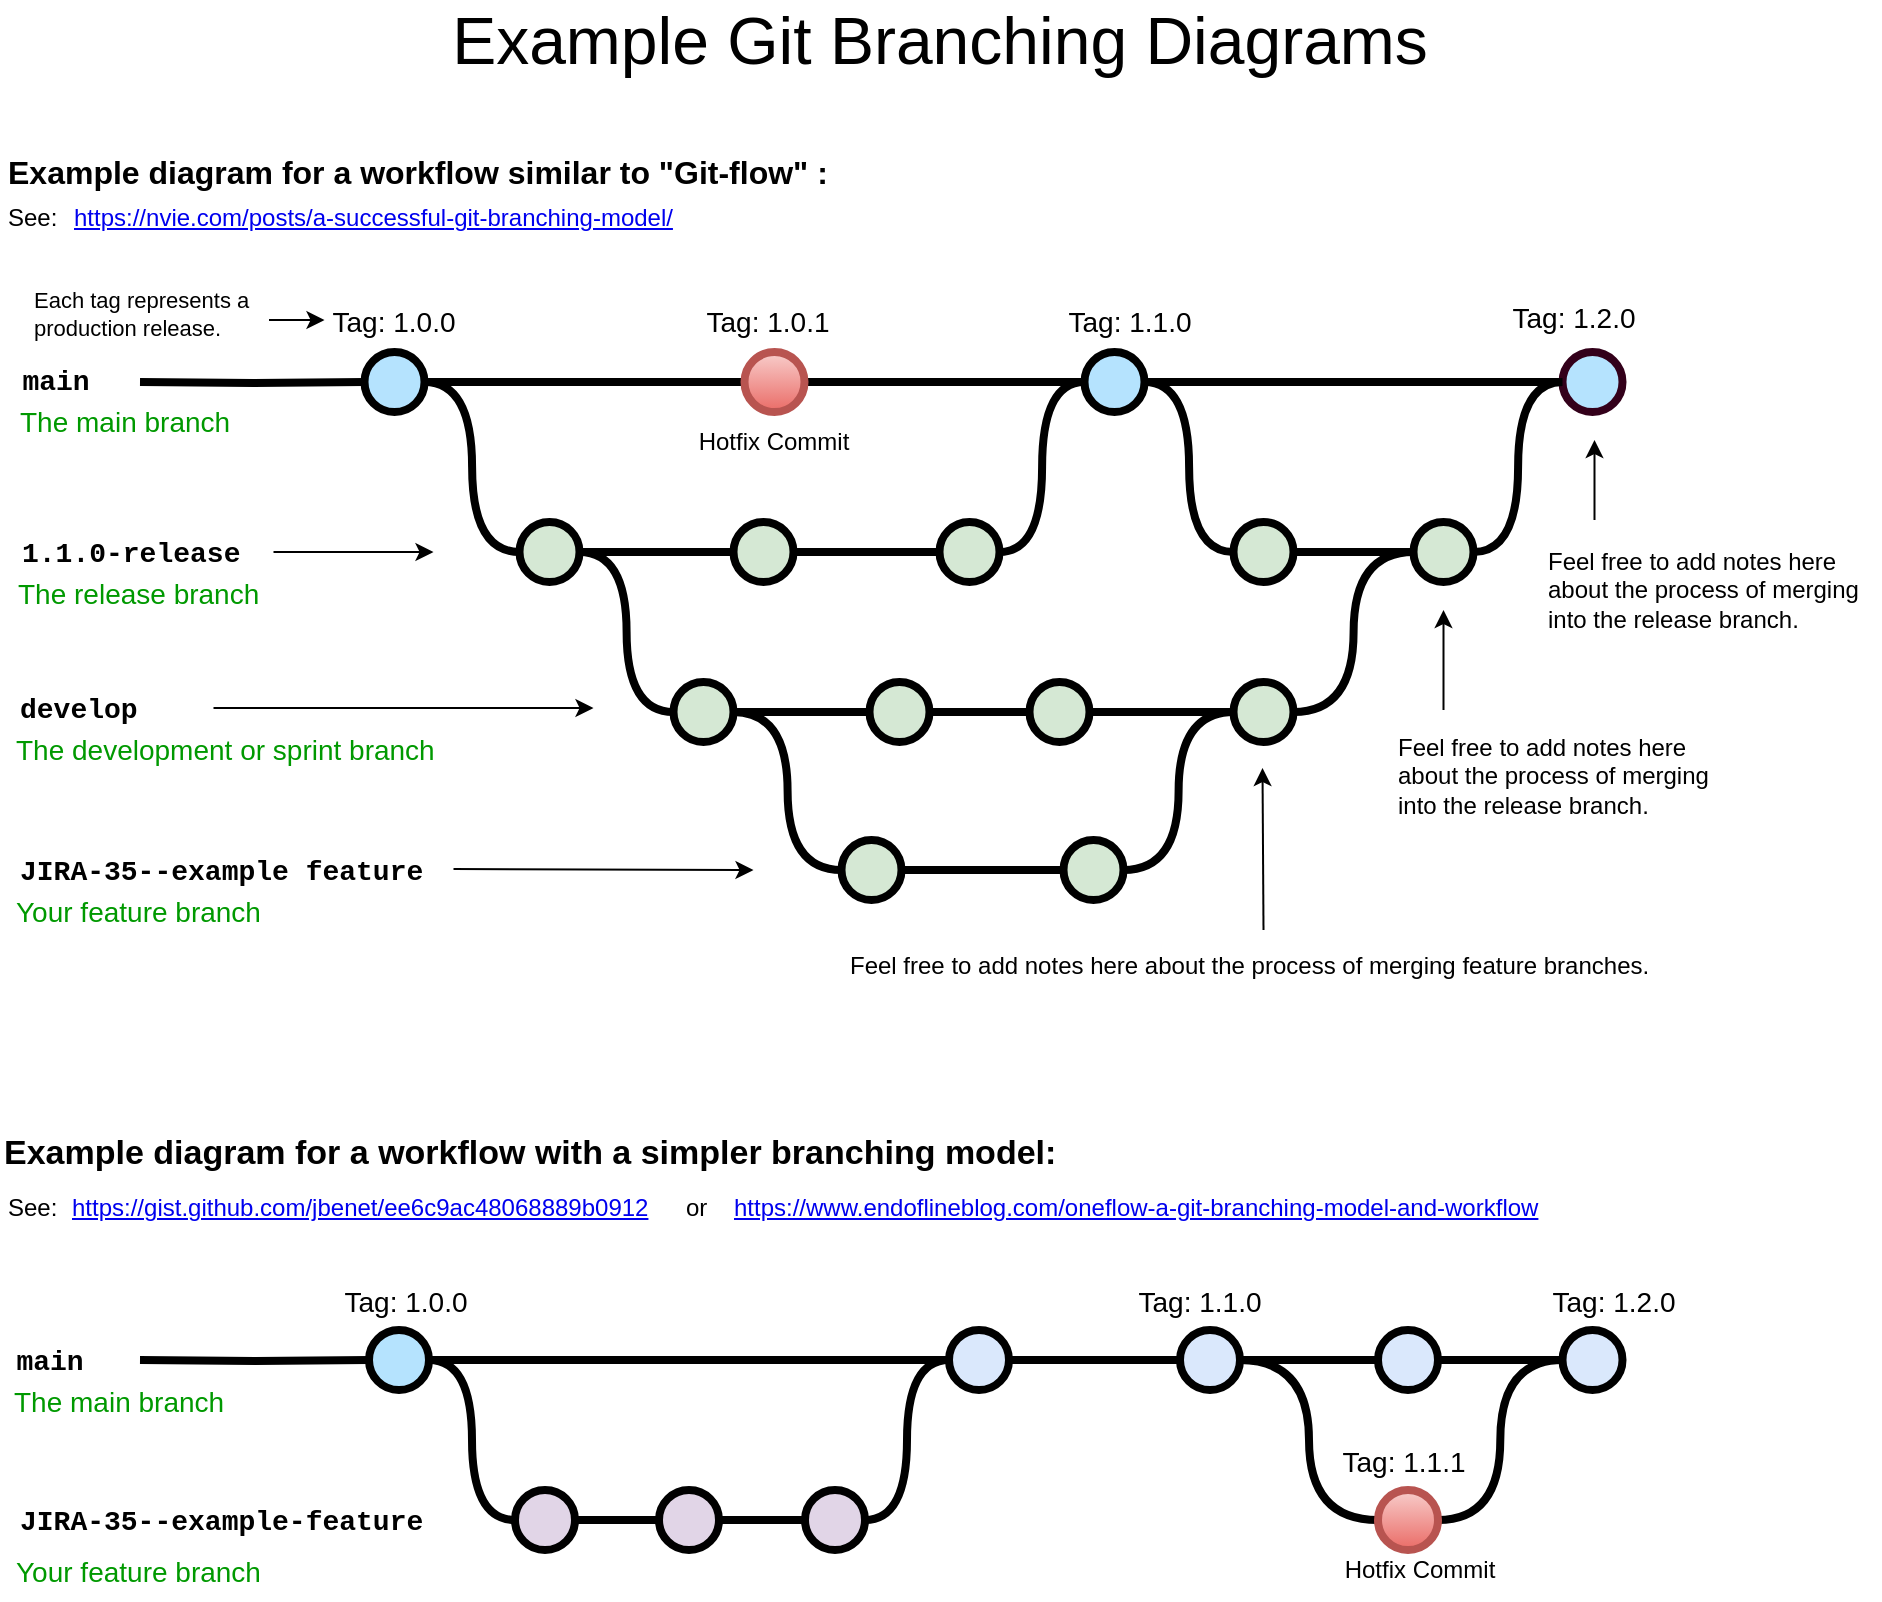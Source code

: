 <mxfile>
    <diagram id="53IQXVl9icCSp_Kw3Ib1" name="Page-1">
        <mxGraphModel dx="1461" dy="1124" grid="1" gridSize="10" guides="1" tooltips="1" connect="1" arrows="1" fold="1" page="1" pageScale="1" pageWidth="1100" pageHeight="850" math="0" shadow="0">
            <root>
                <mxCell id="0"/>
                <mxCell id="1" parent="0"/>
                <mxCell id="uWUnNED6HEl2aK5fdaIb-7" value="Hotfix Commit" style="text;html=1;strokeColor=none;fillColor=none;align=center;verticalAlign=middle;whiteSpace=wrap;overflow=hidden;" parent="1" vertex="1">
                    <mxGeometry x="427.25" y="226" width="80" height="30" as="geometry"/>
                </mxCell>
                <mxCell id="uWUnNED6HEl2aK5fdaIb-8" value="" style="edgeStyle=orthogonalEdgeStyle;rounded=0;html=1;jettySize=auto;orthogonalLoop=1;plain-blue;endArrow=none;endFill=0;strokeWidth=4;strokeColor=#000000;entryX=0;entryY=0.5;entryDx=0;entryDy=0;entryPerimeter=0;" parent="1" source="uWUnNED6HEl2aK5fdaIb-10" target="9hBKPDzoitwpIBdzFDQ7-16" edge="1">
                    <mxGeometry x="292.25" y="211" as="geometry">
                        <mxPoint x="442.25" y="211" as="targetPoint"/>
                    </mxGeometry>
                </mxCell>
                <mxCell id="uWUnNED6HEl2aK5fdaIb-9" style="edgeStyle=orthogonalEdgeStyle;curved=1;rounded=0;html=1;exitX=1;exitY=0.5;exitPerimeter=0;entryX=0;entryY=0.5;entryPerimeter=0;endArrow=none;endFill=0;jettySize=auto;orthogonalLoop=1;strokeWidth=4;fontSize=15;" parent="1" source="uWUnNED6HEl2aK5fdaIb-10" target="uWUnNED6HEl2aK5fdaIb-15" edge="1">
                    <mxGeometry relative="1" as="geometry"/>
                </mxCell>
                <mxCell id="uWUnNED6HEl2aK5fdaIb-10" value="" style="verticalLabelPosition=bottom;verticalAlign=top;html=1;strokeWidth=4;shape=mxgraph.flowchart.on-page_reference;plain-blue;gradientColor=none;fillColor=#B5E3Fe;strokeColor=#000000;" parent="1" vertex="1">
                    <mxGeometry x="262.25" y="196" width="30" height="30" as="geometry"/>
                </mxCell>
                <mxCell id="uWUnNED6HEl2aK5fdaIb-80" value="" style="edgeStyle=orthogonalEdgeStyle;curved=1;rounded=0;orthogonalLoop=1;jettySize=auto;html=1;endArrow=none;endFill=0;strokeWidth=4;entryX=0;entryY=0.5;entryDx=0;entryDy=0;entryPerimeter=0;" parent="1" source="uWUnNED6HEl2aK5fdaIb-11" target="uWUnNED6HEl2aK5fdaIb-109" edge="1">
                    <mxGeometry relative="1" as="geometry">
                        <mxPoint x="734.5" y="211" as="targetPoint"/>
                    </mxGeometry>
                </mxCell>
                <mxCell id="uWUnNED6HEl2aK5fdaIb-105" style="edgeStyle=orthogonalEdgeStyle;curved=1;rounded=0;orthogonalLoop=1;jettySize=auto;html=1;exitX=1;exitY=0.5;exitDx=0;exitDy=0;exitPerimeter=0;entryX=0;entryY=0.5;entryDx=0;entryDy=0;entryPerimeter=0;endArrow=none;endFill=0;strokeWidth=4;fontFamily=Courier New;fontColor=#009900;" parent="1" source="uWUnNED6HEl2aK5fdaIb-11" target="uWUnNED6HEl2aK5fdaIb-104" edge="1">
                    <mxGeometry relative="1" as="geometry"/>
                </mxCell>
                <mxCell id="uWUnNED6HEl2aK5fdaIb-11" value="" style="verticalLabelPosition=bottom;verticalAlign=top;html=1;strokeWidth=4;shape=mxgraph.flowchart.on-page_reference;plain-blue;gradientColor=none;strokeColor=#000000;fillColor=#B5E3FE;" parent="1" vertex="1">
                    <mxGeometry x="622.25" y="196" width="30" height="30" as="geometry"/>
                </mxCell>
                <mxCell id="uWUnNED6HEl2aK5fdaIb-109" value="" style="verticalLabelPosition=bottom;verticalAlign=top;html=1;strokeWidth=4;shape=mxgraph.flowchart.on-page_reference;plain-blue;gradientColor=none;strokeColor=#33001A;fillColor=#B5E3FE;" parent="1" vertex="1">
                    <mxGeometry x="861.25" y="196" width="30" height="30" as="geometry"/>
                </mxCell>
                <mxCell id="uWUnNED6HEl2aK5fdaIb-12" value="" style="edgeStyle=orthogonalEdgeStyle;rounded=0;html=1;jettySize=auto;orthogonalLoop=1;strokeWidth=4;endArrow=none;endFill=0;" parent="1" target="uWUnNED6HEl2aK5fdaIb-10" edge="1">
                    <mxGeometry x="192.25" y="211" as="geometry">
                        <mxPoint x="150" y="211" as="sourcePoint"/>
                    </mxGeometry>
                </mxCell>
                <mxCell id="uWUnNED6HEl2aK5fdaIb-13" value="main" style="text;html=1;strokeColor=none;fillColor=none;align=center;verticalAlign=middle;whiteSpace=wrap;overflow=hidden;fontSize=14;fontStyle=1;fontFamily=Courier New;" parent="1" vertex="1">
                    <mxGeometry x="83" y="190" width="50" height="42" as="geometry"/>
                </mxCell>
                <mxCell id="uWUnNED6HEl2aK5fdaIb-14" style="edgeStyle=orthogonalEdgeStyle;curved=1;rounded=0;html=1;exitX=1;exitY=0.5;exitPerimeter=0;endArrow=none;endFill=0;jettySize=auto;orthogonalLoop=1;strokeWidth=4;fontSize=15;" parent="1" source="uWUnNED6HEl2aK5fdaIb-15" target="uWUnNED6HEl2aK5fdaIb-17" edge="1">
                    <mxGeometry relative="1" as="geometry"/>
                </mxCell>
                <mxCell id="uWUnNED6HEl2aK5fdaIb-15" value="" style="verticalLabelPosition=bottom;verticalAlign=top;html=1;strokeWidth=4;shape=mxgraph.flowchart.on-page_reference;plain-purple;gradientColor=none;strokeColor=#000000;fillColor=#D5E8D4;" parent="1" vertex="1">
                    <mxGeometry x="339.75" y="281" width="30" height="30" as="geometry"/>
                </mxCell>
                <mxCell id="uWUnNED6HEl2aK5fdaIb-16" style="edgeStyle=orthogonalEdgeStyle;curved=1;rounded=0;html=1;exitX=1;exitY=0.5;exitPerimeter=0;entryX=0;entryY=0.5;entryPerimeter=0;endArrow=none;endFill=0;jettySize=auto;orthogonalLoop=1;strokeWidth=4;fontSize=15;" parent="1" source="uWUnNED6HEl2aK5fdaIb-17" target="uWUnNED6HEl2aK5fdaIb-19" edge="1">
                    <mxGeometry relative="1" as="geometry"/>
                </mxCell>
                <mxCell id="uWUnNED6HEl2aK5fdaIb-17" value="" style="verticalLabelPosition=bottom;verticalAlign=top;html=1;strokeWidth=4;shape=mxgraph.flowchart.on-page_reference;plain-purple;gradientColor=none;strokeColor=#000000;fillColor=#D5E8D4;" parent="1" vertex="1">
                    <mxGeometry x="446.75" y="281" width="30" height="30" as="geometry"/>
                </mxCell>
                <mxCell id="uWUnNED6HEl2aK5fdaIb-18" style="edgeStyle=orthogonalEdgeStyle;curved=1;rounded=0;html=1;exitX=1;exitY=0.5;exitPerimeter=0;entryX=0;entryY=0.5;entryPerimeter=0;endArrow=none;endFill=0;jettySize=auto;orthogonalLoop=1;strokeWidth=4;fontSize=15;" parent="1" source="uWUnNED6HEl2aK5fdaIb-19" target="uWUnNED6HEl2aK5fdaIb-11" edge="1">
                    <mxGeometry relative="1" as="geometry"/>
                </mxCell>
                <mxCell id="uWUnNED6HEl2aK5fdaIb-19" value="" style="verticalLabelPosition=bottom;verticalAlign=top;html=1;strokeWidth=4;shape=mxgraph.flowchart.on-page_reference;plain-purple;gradientColor=none;strokeColor=#000000;fillColor=#D5E8D4;" parent="1" vertex="1">
                    <mxGeometry x="549.75" y="281" width="30" height="30" as="geometry"/>
                </mxCell>
                <mxCell id="uWUnNED6HEl2aK5fdaIb-20" value="1.1.0-release" style="text;html=1;strokeColor=none;fillColor=none;align=left;verticalAlign=middle;whiteSpace=wrap;overflow=hidden;fontSize=14;fontStyle=1;fontFamily=Courier New;" parent="1" vertex="1">
                    <mxGeometry x="88.75" y="286" width="240" height="20" as="geometry"/>
                </mxCell>
                <mxCell id="uWUnNED6HEl2aK5fdaIb-71" value="" style="edgeStyle=orthogonalEdgeStyle;rounded=0;orthogonalLoop=1;jettySize=auto;html=1;endArrow=none;endFill=0;strokeWidth=4;" parent="1" source="uWUnNED6HEl2aK5fdaIb-69" target="uWUnNED6HEl2aK5fdaIb-70" edge="1">
                    <mxGeometry relative="1" as="geometry"/>
                </mxCell>
                <mxCell id="uWUnNED6HEl2aK5fdaIb-75" style="edgeStyle=orthogonalEdgeStyle;rounded=0;orthogonalLoop=1;jettySize=auto;html=1;entryX=1;entryY=0.5;entryDx=0;entryDy=0;entryPerimeter=0;endArrow=none;endFill=0;strokeWidth=4;curved=1;" parent="1" source="uWUnNED6HEl2aK5fdaIb-69" target="uWUnNED6HEl2aK5fdaIb-15" edge="1">
                    <mxGeometry relative="1" as="geometry"/>
                </mxCell>
                <mxCell id="uWUnNED6HEl2aK5fdaIb-94" style="edgeStyle=orthogonalEdgeStyle;curved=1;rounded=0;orthogonalLoop=1;jettySize=auto;html=1;exitX=1;exitY=0.5;exitDx=0;exitDy=0;exitPerimeter=0;entryX=0;entryY=0.5;entryDx=0;entryDy=0;entryPerimeter=0;endArrow=none;endFill=0;strokeWidth=4;fontFamily=Courier New;fontColor=#009900;" parent="1" source="uWUnNED6HEl2aK5fdaIb-69" target="uWUnNED6HEl2aK5fdaIb-82" edge="1">
                    <mxGeometry relative="1" as="geometry"/>
                </mxCell>
                <mxCell id="uWUnNED6HEl2aK5fdaIb-69" value="" style="verticalLabelPosition=bottom;verticalAlign=top;html=1;strokeWidth=4;shape=mxgraph.flowchart.on-page_reference;plain-purple;gradientColor=none;strokeColor=#000000;fillColor=#D5E8D4;" parent="1" vertex="1">
                    <mxGeometry x="416.75" y="361" width="30" height="30" as="geometry"/>
                </mxCell>
                <mxCell id="uWUnNED6HEl2aK5fdaIb-78" value="" style="edgeStyle=orthogonalEdgeStyle;curved=1;rounded=0;orthogonalLoop=1;jettySize=auto;html=1;endArrow=none;endFill=0;strokeWidth=4;" parent="1" source="uWUnNED6HEl2aK5fdaIb-70" target="uWUnNED6HEl2aK5fdaIb-77" edge="1">
                    <mxGeometry relative="1" as="geometry"/>
                </mxCell>
                <mxCell id="uWUnNED6HEl2aK5fdaIb-70" value="" style="verticalLabelPosition=bottom;verticalAlign=top;html=1;strokeWidth=4;shape=mxgraph.flowchart.on-page_reference;plain-purple;gradientColor=none;strokeColor=#000000;fillColor=#D5E8D4;" parent="1" vertex="1">
                    <mxGeometry x="514.75" y="361" width="30" height="30" as="geometry"/>
                </mxCell>
                <mxCell id="uWUnNED6HEl2aK5fdaIb-96" value="" style="edgeStyle=orthogonalEdgeStyle;curved=1;rounded=0;orthogonalLoop=1;jettySize=auto;html=1;endArrow=none;endFill=0;strokeWidth=4;fontFamily=Courier New;fontColor=#009900;" parent="1" source="uWUnNED6HEl2aK5fdaIb-77" target="uWUnNED6HEl2aK5fdaIb-95" edge="1">
                    <mxGeometry relative="1" as="geometry"/>
                </mxCell>
                <mxCell id="uWUnNED6HEl2aK5fdaIb-77" value="" style="verticalLabelPosition=bottom;verticalAlign=top;html=1;strokeWidth=4;shape=mxgraph.flowchart.on-page_reference;plain-purple;gradientColor=none;strokeColor=#000000;fillColor=#D5E8D4;" parent="1" vertex="1">
                    <mxGeometry x="594.75" y="361" width="30" height="30" as="geometry"/>
                </mxCell>
                <mxCell id="uWUnNED6HEl2aK5fdaIb-108" style="edgeStyle=orthogonalEdgeStyle;curved=1;rounded=0;orthogonalLoop=1;jettySize=auto;html=1;entryX=0;entryY=0.5;entryDx=0;entryDy=0;entryPerimeter=0;endArrow=none;endFill=0;strokeWidth=4;fontFamily=Courier New;fontColor=#009900;" parent="1" source="uWUnNED6HEl2aK5fdaIb-95" target="uWUnNED6HEl2aK5fdaIb-106" edge="1">
                    <mxGeometry relative="1" as="geometry"/>
                </mxCell>
                <mxCell id="uWUnNED6HEl2aK5fdaIb-95" value="" style="verticalLabelPosition=bottom;verticalAlign=top;html=1;strokeWidth=4;shape=mxgraph.flowchart.on-page_reference;plain-purple;gradientColor=none;strokeColor=#000000;fillColor=#D5E8D4;" parent="1" vertex="1">
                    <mxGeometry x="696.75" y="361" width="30" height="30" as="geometry"/>
                </mxCell>
                <mxCell id="uWUnNED6HEl2aK5fdaIb-76" value="develop" style="text;html=1;strokeColor=none;fillColor=none;align=left;verticalAlign=middle;whiteSpace=wrap;overflow=hidden;fontSize=14;fontStyle=1;fontFamily=Courier New;" parent="1" vertex="1">
                    <mxGeometry x="87.75" y="364" width="91" height="20" as="geometry"/>
                </mxCell>
                <mxCell id="uWUnNED6HEl2aK5fdaIb-81" value="" style="edgeStyle=orthogonalEdgeStyle;rounded=0;orthogonalLoop=1;jettySize=auto;html=1;endArrow=none;endFill=0;strokeWidth=4;" parent="1" source="uWUnNED6HEl2aK5fdaIb-82" target="uWUnNED6HEl2aK5fdaIb-84" edge="1">
                    <mxGeometry relative="1" as="geometry"/>
                </mxCell>
                <mxCell id="uWUnNED6HEl2aK5fdaIb-82" value="" style="verticalLabelPosition=bottom;verticalAlign=top;html=1;strokeWidth=4;shape=mxgraph.flowchart.on-page_reference;plain-purple;gradientColor=none;strokeColor=#000000;fillColor=#D5E8D4;" parent="1" vertex="1">
                    <mxGeometry x="500.75" y="440" width="30" height="30" as="geometry"/>
                </mxCell>
                <mxCell id="uWUnNED6HEl2aK5fdaIb-97" style="edgeStyle=orthogonalEdgeStyle;curved=1;rounded=0;orthogonalLoop=1;jettySize=auto;html=1;exitX=1;exitY=0.5;exitDx=0;exitDy=0;exitPerimeter=0;entryX=0;entryY=0.5;entryDx=0;entryDy=0;entryPerimeter=0;endArrow=none;endFill=0;strokeWidth=4;fontFamily=Courier New;fontColor=#009900;" parent="1" source="uWUnNED6HEl2aK5fdaIb-84" target="uWUnNED6HEl2aK5fdaIb-95" edge="1">
                    <mxGeometry relative="1" as="geometry"/>
                </mxCell>
                <mxCell id="uWUnNED6HEl2aK5fdaIb-84" value="" style="verticalLabelPosition=bottom;verticalAlign=top;html=1;strokeWidth=4;shape=mxgraph.flowchart.on-page_reference;plain-purple;gradientColor=none;strokeColor=#000000;fillColor=#D5E8D4;" parent="1" vertex="1">
                    <mxGeometry x="611.75" y="440" width="30" height="30" as="geometry"/>
                </mxCell>
                <mxCell id="uWUnNED6HEl2aK5fdaIb-86" value="JIRA-35--example feature" style="text;html=1;strokeColor=none;fillColor=none;align=left;verticalAlign=middle;whiteSpace=wrap;overflow=hidden;fontSize=14;fontStyle=1;fontFamily=Courier New;" parent="1" vertex="1">
                    <mxGeometry x="87.5" y="445" width="240" height="20" as="geometry"/>
                </mxCell>
                <mxCell id="uWUnNED6HEl2aK5fdaIb-87" value="The development or sprint branch" style="text;html=1;strokeColor=none;fillColor=none;align=left;verticalAlign=middle;whiteSpace=wrap;overflow=hidden;fontSize=14;fontStyle=0;fontColor=#009900;" parent="1" vertex="1">
                    <mxGeometry x="85.75" y="384" width="240" height="20" as="geometry"/>
                </mxCell>
                <mxCell id="uWUnNED6HEl2aK5fdaIb-88" value="Your feature branch" style="text;html=1;strokeColor=none;fillColor=none;align=left;verticalAlign=middle;whiteSpace=wrap;overflow=hidden;fontSize=14;fontStyle=0;fontColor=#009900;" parent="1" vertex="1">
                    <mxGeometry x="85.75" y="465" width="240" height="20" as="geometry"/>
                </mxCell>
                <mxCell id="uWUnNED6HEl2aK5fdaIb-89" value="The release branch" style="text;html=1;strokeColor=none;fillColor=none;align=left;verticalAlign=middle;whiteSpace=wrap;overflow=hidden;fontSize=14;fontStyle=0;fontColor=#009900;" parent="1" vertex="1">
                    <mxGeometry x="86.75" y="306" width="240" height="20" as="geometry"/>
                </mxCell>
                <mxCell id="uWUnNED6HEl2aK5fdaIb-90" value="The main branch&lt;br&gt;" style="text;html=1;strokeColor=none;fillColor=none;align=left;verticalAlign=middle;whiteSpace=wrap;overflow=hidden;fontSize=14;fontStyle=0;fontColor=#009900;" parent="1" vertex="1">
                    <mxGeometry x="88.25" y="220" width="146.75" height="20" as="geometry"/>
                </mxCell>
                <mxCell id="uWUnNED6HEl2aK5fdaIb-91" value="" style="endArrow=classic;html=1;strokeWidth=1;fontFamily=Courier New;fontColor=#009900;" parent="1" edge="1">
                    <mxGeometry width="50" height="50" relative="1" as="geometry">
                        <mxPoint x="306.75" y="454.5" as="sourcePoint"/>
                        <mxPoint x="456.75" y="455" as="targetPoint"/>
                    </mxGeometry>
                </mxCell>
                <mxCell id="uWUnNED6HEl2aK5fdaIb-92" value="" style="endArrow=classic;html=1;strokeWidth=1;fontFamily=Courier New;fontColor=#009900;" parent="1" edge="1">
                    <mxGeometry width="50" height="50" relative="1" as="geometry">
                        <mxPoint x="186.75" y="374" as="sourcePoint"/>
                        <mxPoint x="376.75" y="374" as="targetPoint"/>
                    </mxGeometry>
                </mxCell>
                <mxCell id="uWUnNED6HEl2aK5fdaIb-93" value="" style="endArrow=classic;html=1;strokeWidth=1;fontFamily=Courier New;fontColor=#009900;" parent="1" edge="1">
                    <mxGeometry width="50" height="50" relative="1" as="geometry">
                        <mxPoint x="216.75" y="296" as="sourcePoint"/>
                        <mxPoint x="296.75" y="296" as="targetPoint"/>
                    </mxGeometry>
                </mxCell>
                <mxCell id="uWUnNED6HEl2aK5fdaIb-101" value="Tag: 1.1.0" style="text;html=1;strokeColor=none;fillColor=none;align=center;verticalAlign=middle;whiteSpace=wrap;overflow=hidden;fontSize=14;" parent="1" vertex="1">
                    <mxGeometry x="590.25" y="170" width="110" height="20" as="geometry"/>
                </mxCell>
                <mxCell id="uWUnNED6HEl2aK5fdaIb-103" value="Tag: 1.0.0" style="text;html=1;strokeColor=none;fillColor=none;align=center;verticalAlign=middle;whiteSpace=wrap;overflow=hidden;fontSize=14;" parent="1" vertex="1">
                    <mxGeometry x="242.25" y="170" width="70" height="20" as="geometry"/>
                </mxCell>
                <mxCell id="uWUnNED6HEl2aK5fdaIb-107" value="" style="edgeStyle=orthogonalEdgeStyle;curved=1;rounded=0;orthogonalLoop=1;jettySize=auto;html=1;endArrow=none;endFill=0;strokeWidth=4;fontFamily=Courier New;fontColor=#009900;" parent="1" source="uWUnNED6HEl2aK5fdaIb-104" target="uWUnNED6HEl2aK5fdaIb-106" edge="1">
                    <mxGeometry relative="1" as="geometry"/>
                </mxCell>
                <mxCell id="uWUnNED6HEl2aK5fdaIb-104" value="" style="verticalLabelPosition=bottom;verticalAlign=top;html=1;strokeWidth=4;shape=mxgraph.flowchart.on-page_reference;plain-purple;gradientColor=none;strokeColor=#000000;fillColor=#D5E8D4;" parent="1" vertex="1">
                    <mxGeometry x="696.75" y="281" width="30" height="30" as="geometry"/>
                </mxCell>
                <mxCell id="uWUnNED6HEl2aK5fdaIb-115" style="edgeStyle=orthogonalEdgeStyle;curved=1;rounded=0;orthogonalLoop=1;jettySize=auto;html=1;entryX=0;entryY=0.5;entryDx=0;entryDy=0;entryPerimeter=0;endArrow=none;endFill=0;strokeWidth=4;fontFamily=Courier New;fontColor=#009900;" parent="1" source="uWUnNED6HEl2aK5fdaIb-106" target="uWUnNED6HEl2aK5fdaIb-109" edge="1">
                    <mxGeometry relative="1" as="geometry"/>
                </mxCell>
                <mxCell id="uWUnNED6HEl2aK5fdaIb-106" value="" style="verticalLabelPosition=bottom;verticalAlign=top;html=1;strokeWidth=4;shape=mxgraph.flowchart.on-page_reference;plain-purple;gradientColor=none;strokeColor=#000000;fillColor=#D5E8D4;" parent="1" vertex="1">
                    <mxGeometry x="786.75" y="281" width="30" height="30" as="geometry"/>
                </mxCell>
                <mxCell id="uWUnNED6HEl2aK5fdaIb-116" value="Tag: 1.2.0" style="text;html=1;strokeColor=none;fillColor=none;align=center;verticalAlign=middle;whiteSpace=wrap;overflow=hidden;fontSize=14;" parent="1" vertex="1">
                    <mxGeometry x="812.25" y="168" width="110" height="20" as="geometry"/>
                </mxCell>
                <mxCell id="uWUnNED6HEl2aK5fdaIb-117" value="" style="endArrow=classic;html=1;strokeWidth=1;fontFamily=Courier New;fontColor=#009900;exitX=0.5;exitY=0;exitDx=0;exitDy=0;" parent="1" source="fSnZ5vnYTslC5NarKmr_-5" edge="1">
                    <mxGeometry width="50" height="50" relative="1" as="geometry">
                        <mxPoint x="711.25" y="635.5" as="sourcePoint"/>
                        <mxPoint x="711.25" y="404" as="targetPoint"/>
                    </mxGeometry>
                </mxCell>
                <mxCell id="fSnZ5vnYTslC5NarKmr_-1" value="" style="endArrow=classic;html=1;strokeWidth=1;fontFamily=Courier New;fontColor=#009900;" parent="1" edge="1">
                    <mxGeometry width="50" height="50" relative="1" as="geometry">
                        <mxPoint x="801.75" y="375" as="sourcePoint"/>
                        <mxPoint x="801.75" y="325" as="targetPoint"/>
                    </mxGeometry>
                </mxCell>
                <mxCell id="fSnZ5vnYTslC5NarKmr_-4" value="&lt;span style=&quot;text-align: center&quot;&gt;Feel free to add notes here about the process of merging into the release branch.&lt;br&gt;&lt;/span&gt;" style="text;html=1;strokeColor=none;fillColor=none;align=left;verticalAlign=middle;whiteSpace=wrap;overflow=hidden;fontSize=12;fontStyle=0;fontColor=#000000;" parent="1" vertex="1">
                    <mxGeometry x="776.75" y="375" width="163.25" height="66" as="geometry"/>
                </mxCell>
                <mxCell id="fSnZ5vnYTslC5NarKmr_-5" value="&lt;div style=&quot;&quot;&gt;&lt;span&gt;Feel free to add notes here about the process of merging feature branches.&lt;/span&gt;&lt;/div&gt;" style="text;html=1;strokeColor=none;fillColor=none;align=left;verticalAlign=middle;whiteSpace=wrap;overflow=hidden;fontSize=12;fontStyle=0;fontColor=#000000;" parent="1" vertex="1">
                    <mxGeometry x="502.63" y="485" width="418.25" height="36" as="geometry"/>
                </mxCell>
                <mxCell id="fSnZ5vnYTslC5NarKmr_-9" value="" style="edgeStyle=orthogonalEdgeStyle;rounded=0;orthogonalLoop=1;jettySize=auto;html=1;fontSize=12;fontColor=#000000;entryX=0;entryY=0.5;entryDx=0;entryDy=0;" parent="1" source="fSnZ5vnYTslC5NarKmr_-8" target="uWUnNED6HEl2aK5fdaIb-103" edge="1">
                    <mxGeometry relative="1" as="geometry">
                        <mxPoint x="222.25" y="180" as="targetPoint"/>
                        <Array as="points">
                            <mxPoint x="222.25" y="180"/>
                            <mxPoint x="222.25" y="180"/>
                        </Array>
                    </mxGeometry>
                </mxCell>
                <mxCell id="fSnZ5vnYTslC5NarKmr_-8" value="&lt;span style=&quot;text-align: center; font-size: 11px;&quot;&gt;Each tag represents a production release.&lt;/span&gt;" style="text;html=1;strokeColor=none;fillColor=none;align=left;verticalAlign=middle;whiteSpace=wrap;overflow=hidden;fontSize=11;fontStyle=0;fontColor=#000000;" parent="1" vertex="1">
                    <mxGeometry x="94.5" y="158" width="120" height="38" as="geometry"/>
                </mxCell>
                <mxCell id="fSnZ5vnYTslC5NarKmr_-11" value="Example Git Branching Diagrams" style="text;html=1;strokeColor=none;fillColor=none;align=center;verticalAlign=middle;whiteSpace=wrap;rounded=0;fontSize=33;fontColor=#000000;" parent="1" vertex="1">
                    <mxGeometry x="281" y="20" width="538" height="40" as="geometry"/>
                </mxCell>
                <UserObject label="Example diagram for a workflow similar to &quot;Git-flow&quot; :" link="https://nvie.com/posts/a-successful-git-branching-model/" id="9hBKPDzoitwpIBdzFDQ7-2">
                    <mxCell style="text;whiteSpace=wrap;html=1;fontStyle=1;fontSize=16;" parent="1" vertex="1">
                        <mxGeometry x="82.25" y="90" width="427.75" height="20" as="geometry"/>
                    </mxCell>
                </UserObject>
                <UserObject label="&lt;a href=&quot;https://nvie.com/posts/a-successful-git-branching-model/&quot;&gt;https://nvie.com/posts/a-successful-git-branching-model/&lt;/a&gt;" link="https://nvie.com/posts/a-successful-git-branching-model/" id="9hBKPDzoitwpIBdzFDQ7-3">
                    <mxCell style="text;whiteSpace=wrap;html=1;" parent="1" vertex="1">
                        <mxGeometry x="115" y="115" width="355" height="20" as="geometry"/>
                    </mxCell>
                </UserObject>
                <UserObject label="Example diagram for a workflow with a simpler branching model:" link="https://nvie.com/posts/a-successful-git-branching-model/" id="9hBKPDzoitwpIBdzFDQ7-6">
                    <mxCell style="text;whiteSpace=wrap;html=1;fontStyle=1;fontSize=17;" parent="1" vertex="1">
                        <mxGeometry x="80" y="580" width="542.25" height="30" as="geometry"/>
                    </mxCell>
                </UserObject>
                <UserObject label="See:" link="https://nvie.com/posts/a-successful-git-branching-model/" id="9hBKPDzoitwpIBdzFDQ7-7">
                    <mxCell style="text;whiteSpace=wrap;html=1;" parent="1" vertex="1">
                        <mxGeometry x="82.25" y="115" width="32.75" height="20" as="geometry"/>
                    </mxCell>
                </UserObject>
                <UserObject label="&lt;a href=&quot;https://gist.github.com/jbenet/ee6c9ac48068889b0912&quot;&gt;https://gist.github.com/jbenet/ee6c9ac48068889b0912&lt;/a&gt;" link="https://gist.github.com/jbenet/ee6c9ac48068889b0912" id="9hBKPDzoitwpIBdzFDQ7-8">
                    <mxCell style="text;whiteSpace=wrap;html=1;" parent="1" vertex="1">
                        <mxGeometry x="114.25" y="610" width="298" height="20" as="geometry"/>
                    </mxCell>
                </UserObject>
                <UserObject label="See:" link="https://nvie.com/posts/a-successful-git-branching-model/" id="9hBKPDzoitwpIBdzFDQ7-10">
                    <mxCell style="text;whiteSpace=wrap;html=1;" parent="1" vertex="1">
                        <mxGeometry x="81.5" y="610" width="32.75" height="20" as="geometry"/>
                    </mxCell>
                </UserObject>
                <mxCell id="9hBKPDzoitwpIBdzFDQ7-14" value="" style="endArrow=classic;html=1;strokeWidth=1;fontFamily=Courier New;fontColor=#009900;" parent="1" edge="1">
                    <mxGeometry width="50" height="50" relative="1" as="geometry">
                        <mxPoint x="877.25" y="280" as="sourcePoint"/>
                        <mxPoint x="877.25" y="240" as="targetPoint"/>
                    </mxGeometry>
                </mxCell>
                <mxCell id="9hBKPDzoitwpIBdzFDQ7-15" value="&lt;span style=&quot;text-align: center&quot;&gt;Feel free to add notes here about the process of merging into the release branch.&lt;br&gt;&lt;br&gt;&lt;/span&gt;" style="text;html=1;strokeColor=none;fillColor=none;align=left;verticalAlign=middle;whiteSpace=wrap;overflow=hidden;fontSize=12;fontStyle=0;fontColor=#000000;" parent="1" vertex="1">
                    <mxGeometry x="852.25" y="281" width="167.75" height="81" as="geometry"/>
                </mxCell>
                <mxCell id="9hBKPDzoitwpIBdzFDQ7-21" value="" style="edgeStyle=orthogonalEdgeStyle;rounded=0;orthogonalLoop=1;jettySize=auto;html=1;fontSize=15;endArrow=none;endFill=0;strokeWidth=4;entryX=0;entryY=0.5;entryDx=0;entryDy=0;entryPerimeter=0;" parent="1" source="9hBKPDzoitwpIBdzFDQ7-16" target="uWUnNED6HEl2aK5fdaIb-11" edge="1">
                    <mxGeometry relative="1" as="geometry">
                        <mxPoint x="560.25" y="211" as="targetPoint"/>
                    </mxGeometry>
                </mxCell>
                <mxCell id="9hBKPDzoitwpIBdzFDQ7-16" value="" style="verticalLabelPosition=bottom;verticalAlign=top;html=1;strokeWidth=4;shape=mxgraph.flowchart.on-page_reference;plain-blue;gradientColor=#EA6B66;strokeColor=#B85450;fillColor=#F8CECC;" parent="1" vertex="1">
                    <mxGeometry x="452.25" y="196" width="30" height="30" as="geometry"/>
                </mxCell>
                <mxCell id="9hBKPDzoitwpIBdzFDQ7-23" value="" style="edgeStyle=orthogonalEdgeStyle;rounded=0;html=1;jettySize=auto;orthogonalLoop=1;plain-blue;endArrow=none;endFill=0;strokeWidth=4;strokeColor=#000000;" parent="1" source="9hBKPDzoitwpIBdzFDQ7-25" target="9hBKPDzoitwpIBdzFDQ7-26" edge="1">
                    <mxGeometry x="294.5" y="700" as="geometry"/>
                </mxCell>
                <mxCell id="9hBKPDzoitwpIBdzFDQ7-24" style="edgeStyle=orthogonalEdgeStyle;curved=1;rounded=0;html=1;exitX=1;exitY=0.5;exitPerimeter=0;entryX=0;entryY=0.5;entryPerimeter=0;endArrow=none;endFill=0;jettySize=auto;orthogonalLoop=1;strokeWidth=4;fontSize=15;" parent="1" source="9hBKPDzoitwpIBdzFDQ7-25" target="9hBKPDzoitwpIBdzFDQ7-30" edge="1">
                    <mxGeometry relative="1" as="geometry"/>
                </mxCell>
                <mxCell id="9hBKPDzoitwpIBdzFDQ7-25" value="" style="verticalLabelPosition=bottom;verticalAlign=top;html=1;strokeWidth=4;shape=mxgraph.flowchart.on-page_reference;plain-blue;gradientColor=none;fillColor=#B5E3Fe;strokeColor=#000000;" parent="1" vertex="1">
                    <mxGeometry x="264.5" y="685" width="30" height="30" as="geometry"/>
                </mxCell>
                <mxCell id="9hBKPDzoitwpIBdzFDQ7-41" value="" style="edgeStyle=orthogonalEdgeStyle;curved=1;rounded=0;orthogonalLoop=1;jettySize=auto;html=1;endArrow=none;endFill=0;strokeWidth=4;fontFamily=Courier New;fontSize=16;" parent="1" source="9hBKPDzoitwpIBdzFDQ7-26" target="9hBKPDzoitwpIBdzFDQ7-40" edge="1">
                    <mxGeometry relative="1" as="geometry"/>
                </mxCell>
                <mxCell id="9hBKPDzoitwpIBdzFDQ7-26" value="" style="verticalLabelPosition=bottom;verticalAlign=top;html=1;strokeWidth=4;shape=mxgraph.flowchart.on-page_reference;plain-blue;gradientColor=none;strokeColor=#000000;" parent="1" vertex="1">
                    <mxGeometry x="554.5" y="685" width="30" height="30" as="geometry"/>
                </mxCell>
                <mxCell id="9hBKPDzoitwpIBdzFDQ7-43" value="" style="edgeStyle=orthogonalEdgeStyle;curved=1;rounded=0;orthogonalLoop=1;jettySize=auto;html=1;endArrow=none;endFill=0;strokeWidth=4;fontFamily=Courier New;fontSize=16;" parent="1" source="9hBKPDzoitwpIBdzFDQ7-40" target="9hBKPDzoitwpIBdzFDQ7-42" edge="1">
                    <mxGeometry relative="1" as="geometry"/>
                </mxCell>
                <mxCell id="9hBKPDzoitwpIBdzFDQ7-52" value="" style="edgeStyle=orthogonalEdgeStyle;curved=1;rounded=0;orthogonalLoop=1;jettySize=auto;html=1;endArrow=none;endFill=0;strokeWidth=4;fontFamily=Courier New;fontSize=16;entryX=0;entryY=0.5;entryDx=0;entryDy=0;entryPerimeter=0;" parent="1" source="9hBKPDzoitwpIBdzFDQ7-40" target="9hBKPDzoitwpIBdzFDQ7-50" edge="1">
                    <mxGeometry relative="1" as="geometry">
                        <mxPoint x="679.5" y="795" as="targetPoint"/>
                    </mxGeometry>
                </mxCell>
                <mxCell id="9hBKPDzoitwpIBdzFDQ7-40" value="" style="verticalLabelPosition=bottom;verticalAlign=top;html=1;strokeWidth=4;shape=mxgraph.flowchart.on-page_reference;plain-blue;gradientColor=none;strokeColor=#000000;" parent="1" vertex="1">
                    <mxGeometry x="670" y="685" width="30" height="30" as="geometry"/>
                </mxCell>
                <mxCell id="9hBKPDzoitwpIBdzFDQ7-56" value="" style="edgeStyle=orthogonalEdgeStyle;curved=1;rounded=0;orthogonalLoop=1;jettySize=auto;html=1;endArrow=none;endFill=0;strokeWidth=4;fontFamily=Courier New;fontSize=16;" parent="1" source="9hBKPDzoitwpIBdzFDQ7-42" target="9hBKPDzoitwpIBdzFDQ7-55" edge="1">
                    <mxGeometry relative="1" as="geometry"/>
                </mxCell>
                <mxCell id="9hBKPDzoitwpIBdzFDQ7-42" value="" style="verticalLabelPosition=bottom;verticalAlign=top;html=1;strokeWidth=4;shape=mxgraph.flowchart.on-page_reference;plain-blue;gradientColor=none;strokeColor=#000000;" parent="1" vertex="1">
                    <mxGeometry x="769" y="685" width="30" height="30" as="geometry"/>
                </mxCell>
                <mxCell id="9hBKPDzoitwpIBdzFDQ7-55" value="" style="verticalLabelPosition=bottom;verticalAlign=top;html=1;strokeWidth=4;shape=mxgraph.flowchart.on-page_reference;plain-blue;gradientColor=none;strokeColor=#000000;" parent="1" vertex="1">
                    <mxGeometry x="861.25" y="685" width="30" height="30" as="geometry"/>
                </mxCell>
                <mxCell id="9hBKPDzoitwpIBdzFDQ7-27" value="" style="edgeStyle=orthogonalEdgeStyle;rounded=0;html=1;jettySize=auto;orthogonalLoop=1;strokeWidth=4;endArrow=none;endFill=0;" parent="1" target="9hBKPDzoitwpIBdzFDQ7-25" edge="1">
                    <mxGeometry x="194.5" y="700" as="geometry">
                        <mxPoint x="150" y="700" as="sourcePoint"/>
                    </mxGeometry>
                </mxCell>
                <mxCell id="9hBKPDzoitwpIBdzFDQ7-28" value="main" style="text;html=1;strokeColor=none;fillColor=none;align=center;verticalAlign=middle;whiteSpace=wrap;overflow=hidden;fontSize=14;fontStyle=1;fontFamily=Courier New;" parent="1" vertex="1">
                    <mxGeometry x="80" y="690" width="50" height="20" as="geometry"/>
                </mxCell>
                <mxCell id="9hBKPDzoitwpIBdzFDQ7-29" style="edgeStyle=orthogonalEdgeStyle;curved=1;rounded=0;html=1;exitX=1;exitY=0.5;exitPerimeter=0;entryX=0;entryY=0.5;entryPerimeter=0;endArrow=none;endFill=0;jettySize=auto;orthogonalLoop=1;strokeWidth=4;fontSize=15;" parent="1" source="9hBKPDzoitwpIBdzFDQ7-30" target="9hBKPDzoitwpIBdzFDQ7-32" edge="1">
                    <mxGeometry relative="1" as="geometry"/>
                </mxCell>
                <mxCell id="9hBKPDzoitwpIBdzFDQ7-30" value="" style="verticalLabelPosition=bottom;verticalAlign=top;html=1;strokeWidth=4;shape=mxgraph.flowchart.on-page_reference;plain-purple;gradientColor=none;strokeColor=#000000;" parent="1" vertex="1">
                    <mxGeometry x="337.5" y="765" width="30" height="30" as="geometry"/>
                </mxCell>
                <mxCell id="9hBKPDzoitwpIBdzFDQ7-31" style="edgeStyle=orthogonalEdgeStyle;curved=1;rounded=0;html=1;exitX=1;exitY=0.5;exitPerimeter=0;entryX=0;entryY=0.5;entryPerimeter=0;endArrow=none;endFill=0;jettySize=auto;orthogonalLoop=1;strokeWidth=4;fontSize=15;" parent="1" source="9hBKPDzoitwpIBdzFDQ7-32" target="9hBKPDzoitwpIBdzFDQ7-34" edge="1">
                    <mxGeometry relative="1" as="geometry"/>
                </mxCell>
                <mxCell id="9hBKPDzoitwpIBdzFDQ7-32" value="" style="verticalLabelPosition=bottom;verticalAlign=top;html=1;strokeWidth=4;shape=mxgraph.flowchart.on-page_reference;plain-purple;gradientColor=none;strokeColor=#000000;" parent="1" vertex="1">
                    <mxGeometry x="409.5" y="765" width="30" height="30" as="geometry"/>
                </mxCell>
                <mxCell id="9hBKPDzoitwpIBdzFDQ7-33" style="edgeStyle=orthogonalEdgeStyle;curved=1;rounded=0;html=1;exitX=1;exitY=0.5;exitPerimeter=0;entryX=0;entryY=0.5;entryPerimeter=0;endArrow=none;endFill=0;jettySize=auto;orthogonalLoop=1;strokeWidth=4;fontSize=15;" parent="1" source="9hBKPDzoitwpIBdzFDQ7-34" target="9hBKPDzoitwpIBdzFDQ7-26" edge="1">
                    <mxGeometry relative="1" as="geometry"/>
                </mxCell>
                <mxCell id="9hBKPDzoitwpIBdzFDQ7-34" value="" style="verticalLabelPosition=bottom;verticalAlign=top;html=1;strokeWidth=4;shape=mxgraph.flowchart.on-page_reference;plain-purple;gradientColor=none;strokeColor=#000000;" parent="1" vertex="1">
                    <mxGeometry x="482.5" y="765" width="30" height="30" as="geometry"/>
                </mxCell>
                <mxCell id="9hBKPDzoitwpIBdzFDQ7-35" value="JIRA-35--example-feature" style="text;html=1;strokeColor=none;fillColor=none;align=left;verticalAlign=middle;whiteSpace=wrap;overflow=hidden;fontSize=14;fontStyle=1;fontFamily=Courier New;" parent="1" vertex="1">
                    <mxGeometry x="87.5" y="770" width="240" height="20" as="geometry"/>
                </mxCell>
                <mxCell id="9hBKPDzoitwpIBdzFDQ7-37" value="The main branch&lt;br&gt;" style="text;html=1;strokeColor=none;fillColor=none;align=left;verticalAlign=middle;whiteSpace=wrap;overflow=hidden;fontSize=14;fontStyle=0;fontColor=#009900;" parent="1" vertex="1">
                    <mxGeometry x="85.25" y="710" width="132.25" height="20" as="geometry"/>
                </mxCell>
                <mxCell id="9hBKPDzoitwpIBdzFDQ7-38" value="Your feature branch" style="text;html=1;strokeColor=none;fillColor=none;align=left;verticalAlign=middle;whiteSpace=wrap;overflow=hidden;fontSize=14;fontStyle=0;fontColor=#009900;" parent="1" vertex="1">
                    <mxGeometry x="86.25" y="795" width="202.25" height="20" as="geometry"/>
                </mxCell>
                <mxCell id="9hBKPDzoitwpIBdzFDQ7-39" value="Tag: 1.0.0" style="text;html=1;strokeColor=none;fillColor=none;align=center;verticalAlign=middle;whiteSpace=wrap;overflow=hidden;fontSize=14;" parent="1" vertex="1">
                    <mxGeometry x="248.38" y="660" width="70" height="20" as="geometry"/>
                </mxCell>
                <mxCell id="9hBKPDzoitwpIBdzFDQ7-44" value="Tag: 1.1.0" style="text;html=1;strokeColor=none;fillColor=none;align=center;verticalAlign=middle;whiteSpace=wrap;overflow=hidden;fontSize=14;" parent="1" vertex="1">
                    <mxGeometry x="644.5" y="660" width="70" height="20" as="geometry"/>
                </mxCell>
                <UserObject label="&lt;a href=&quot;https://www.endoflineblog.com/oneflow-a-git-branching-model-and-workflow&quot;&gt;https://www.endoflineblog.com/oneflow-a-git-branching-model-and-workflow&lt;/a&gt;" link="https://www.endoflineblog.com/oneflow-a-git-branching-model-and-workflow" id="9hBKPDzoitwpIBdzFDQ7-45">
                    <mxCell style="text;whiteSpace=wrap;html=1;" parent="1" vertex="1">
                        <mxGeometry x="444.5" y="610" width="413.75" height="20" as="geometry"/>
                    </mxCell>
                </UserObject>
                <UserObject label="or" link="https://nvie.com/posts/a-successful-git-branching-model/" id="9hBKPDzoitwpIBdzFDQ7-46">
                    <mxCell style="text;whiteSpace=wrap;html=1;" parent="1" vertex="1">
                        <mxGeometry x="420.62" y="610" width="11.63" height="20" as="geometry"/>
                    </mxCell>
                </UserObject>
                <mxCell id="9hBKPDzoitwpIBdzFDQ7-54" value="" style="edgeStyle=orthogonalEdgeStyle;curved=1;rounded=0;orthogonalLoop=1;jettySize=auto;html=1;endArrow=none;endFill=0;strokeWidth=4;fontFamily=Courier New;fontSize=16;entryX=0;entryY=0.5;entryDx=0;entryDy=0;entryPerimeter=0;" parent="1" source="9hBKPDzoitwpIBdzFDQ7-50" target="9hBKPDzoitwpIBdzFDQ7-55" edge="1">
                    <mxGeometry relative="1" as="geometry">
                        <mxPoint x="892.25" y="780" as="targetPoint"/>
                    </mxGeometry>
                </mxCell>
                <mxCell id="9hBKPDzoitwpIBdzFDQ7-50" value="" style="verticalLabelPosition=bottom;verticalAlign=top;html=1;strokeWidth=4;shape=mxgraph.flowchart.on-page_reference;plain-blue;gradientColor=#EA6B66;strokeColor=#B85450;fillColor=#F8CECC;" parent="1" vertex="1">
                    <mxGeometry x="769" y="765" width="30" height="30" as="geometry"/>
                </mxCell>
                <mxCell id="9hBKPDzoitwpIBdzFDQ7-58" value="Hotfix Commit" style="text;html=1;strokeColor=none;fillColor=none;align=center;verticalAlign=middle;whiteSpace=wrap;overflow=hidden;" parent="1" vertex="1">
                    <mxGeometry x="749.5" y="790" width="80" height="30" as="geometry"/>
                </mxCell>
                <mxCell id="9hBKPDzoitwpIBdzFDQ7-59" value="Tag: 1.1.1" style="text;html=1;strokeColor=none;fillColor=none;align=center;verticalAlign=middle;whiteSpace=wrap;overflow=hidden;fontSize=14;" parent="1" vertex="1">
                    <mxGeometry x="746.75" y="740" width="70" height="20" as="geometry"/>
                </mxCell>
                <mxCell id="9hBKPDzoitwpIBdzFDQ7-60" value="Tag: 1.2.0" style="text;html=1;strokeColor=none;fillColor=none;align=center;verticalAlign=middle;whiteSpace=wrap;overflow=hidden;fontSize=14;" parent="1" vertex="1">
                    <mxGeometry x="852.25" y="660" width="70" height="20" as="geometry"/>
                </mxCell>
                <mxCell id="9hBKPDzoitwpIBdzFDQ7-61" value="Tag: 1.0.1" style="text;html=1;strokeColor=none;fillColor=none;align=center;verticalAlign=middle;whiteSpace=wrap;overflow=hidden;fontSize=14;" parent="1" vertex="1">
                    <mxGeometry x="428.5" y="170" width="70" height="20" as="geometry"/>
                </mxCell>
            </root>
        </mxGraphModel>
    </diagram>
</mxfile>